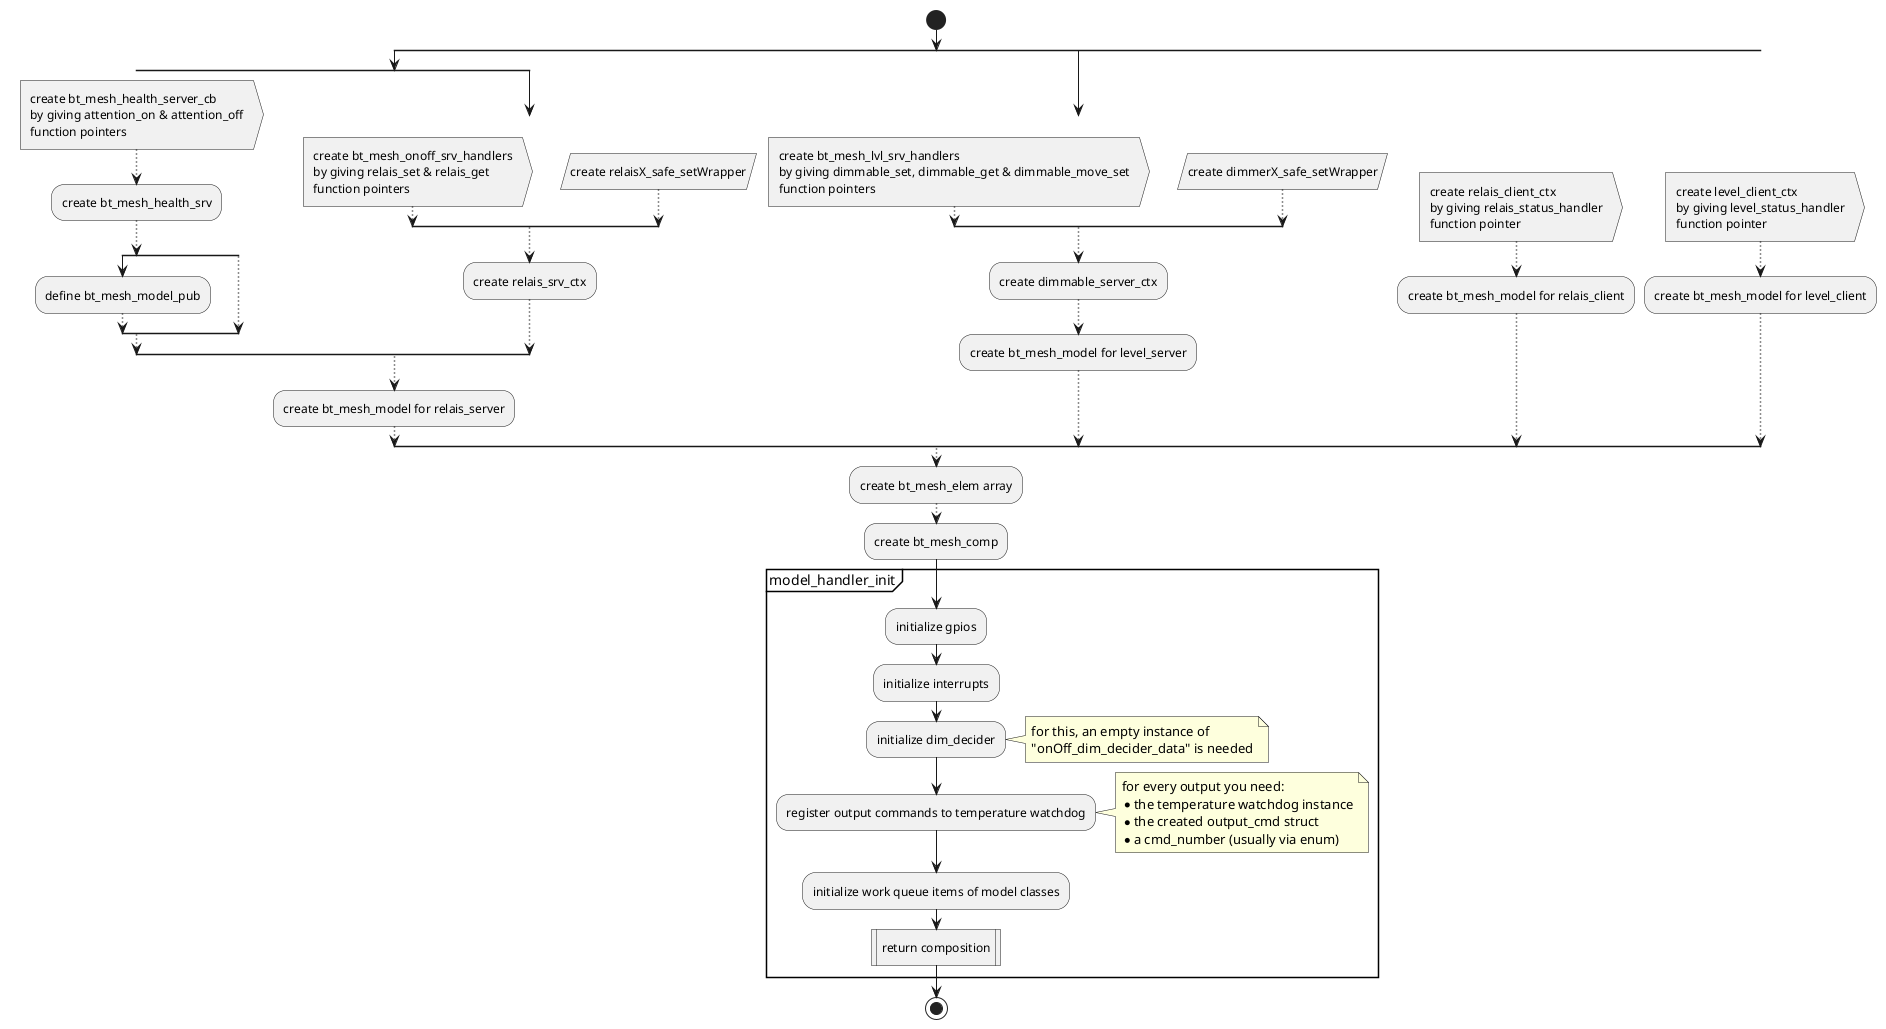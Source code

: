 @startuml
start
split
    split
        ' health & customize services
        -[hidden]->
        :create bt_mesh_health_server_cb
        by giving attention_on & attention_off
        function pointers>
        -[dotted]->
        :create bt_mesh_health_srv;
        -[dotted]->
        split
            :define bt_mesh_model_pub;
            -[dotted]->
            split again
            -[dotted]->
        end split
        -[dotted]->
        split again
        ' relais server
        split
            -[hidden]->
            :create bt_mesh_onoff_srv_handlers
            by giving relais_set & relais_get
            function pointers>
            -[dotted]->
            split again
            -[hidden]->
            :create relaisX_safe_setWrapper/
            -[dotted]->
        end split
        -[dotted]->
        :create relais_srv_ctx;
        -[dotted]->
    end split
    -[dotted]->
    :create bt_mesh_model for relais_server;
    -[dotted]->
    split again
    ' level server
    split
        -[hidden]->
        :create bt_mesh_lvl_srv_handlers
        by giving dimmable_set, dimmable_get & dimmable_move_set
        function pointers>
        -[dotted]->
        split again
        -[hidden]->
        :create dimmerX_safe_setWrapper/
        -[dotted]->
    end split
    -[dotted]->
    :create dimmable_server_ctx;
    -[dotted]->
    :create bt_mesh_model for level_server;
    -[dotted]->
    split again
    ' relais client
    -[hidden]->
    :create relais_client_ctx
    by giving relais_status_handler
    function pointer>
    -[dotted]->
    :create bt_mesh_model for relais_client;
    -[dotted]->
    split again
    ' level client
    -[hidden]->
    :create level_client_ctx
    by giving level_status_handler
    function pointer>
    -[dotted]->
    :create bt_mesh_model for level_client;
    -[dotted]->
end split
-[dotted]->
:create bt_mesh_elem array;
-[dotted]->
:create bt_mesh_comp;
partition "model_handler_init" {
    :initialize gpios;
    :initialize interrupts;
    :initialize dim_decider;
    note right
    for this, an empty instance of 
    "onOff_dim_decider_data" is needed
    end note
    :register output commands to temperature watchdog;
    note right
    for every output you need:
    * the temperature watchdog instance
    * the created output_cmd struct
    * a cmd_number (usually via enum)
    end note
    :initialize work queue items of model classes;
    :return composition|
}
stop
@enduml